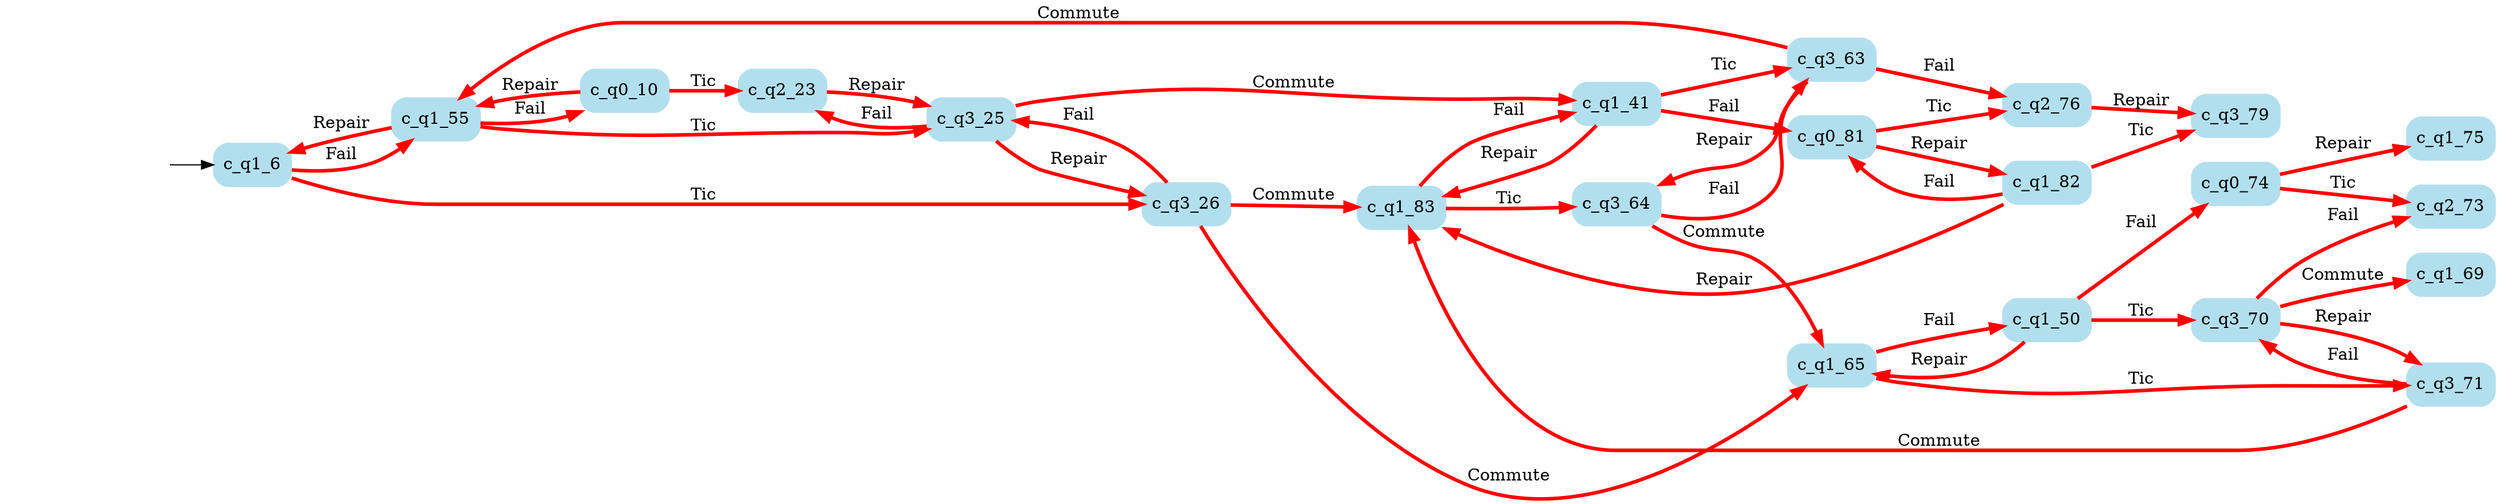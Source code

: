 digraph G {

	rankdir = LR;

	start_c_q1_6[style=invisible];

	node[shape=box, style="rounded, filled", color=lightblue2];

	c_q1_50[label="c_q1_50"];
	c_q3_70[label="c_q3_70"];
	c_q3_71[label="c_q3_71"];
	c_q3_64[label="c_q3_64"];
	c_q1_83[label="c_q1_83"];
	c_q2_76[label="c_q2_76"];
	c_q1_69[label="c_q1_69"];
	c_q1_55[label="c_q1_55"];
	c_q1_82[label="c_q1_82"];
	c_q1_75[label="c_q1_75"];
	c_q2_23[label="c_q2_23"];
	c_q0_10[label="c_q0_10"];
	c_q3_79[label="c_q3_79"];
	c_q2_73[label="c_q2_73"];
	c_q0_74[label="c_q0_74"];
	c_q3_25[label="c_q3_25"];
	c_q0_81[label="c_q0_81"];
	c_q3_63[label="c_q3_63"];
	c_q1_65[label="c_q1_65"];
	c_q1_41[label="c_q1_41"];
	c_q3_26[label="c_q3_26"];
	c_q1_6[label="c_q1_6"];

	start_c_q1_6 -> c_q1_6;
	c_q1_6 -> c_q1_55[label="Fail", penwidth=3, color=red];
	c_q1_55 -> c_q1_6[label="Repair", penwidth=3, color=red];
	c_q1_55 -> c_q0_10[label="Fail", penwidth=3, color=red];
	c_q1_6 -> c_q3_26[label="Tic", penwidth=3, color=red];
	c_q0_10 -> c_q1_55[label="Repair", penwidth=3, color=red];
	c_q0_10 -> c_q2_23[label="Tic", penwidth=3, color=red];
	c_q2_23 -> c_q3_25[label="Repair", penwidth=3, color=red];
	c_q3_26 -> c_q3_25[label="Fail", penwidth=3, color=red];
	c_q3_25 -> c_q3_26[label="Repair", penwidth=3, color=red];
	c_q3_26 -> c_q1_65[label="Commute", penwidth=3, color=red];
	c_q3_25 -> c_q1_41[label="Commute", penwidth=3, color=red];
	c_q3_25 -> c_q2_23[label="Fail", penwidth=3, color=red];
	c_q1_55 -> c_q3_25[label="Tic", penwidth=3, color=red];
	c_q3_26 -> c_q1_83[label="Commute", penwidth=3, color=red];
	c_q1_65 -> c_q3_71[label="Tic", penwidth=3, color=red];
	c_q1_65 -> c_q1_50[label="Fail", penwidth=3, color=red];
	c_q1_41 -> c_q3_63[label="Tic", penwidth=3, color=red];
	c_q1_41 -> c_q0_81[label="Fail", penwidth=3, color=red];
	c_q1_41 -> c_q1_83[label="Repair", penwidth=3, color=red];
	c_q1_83 -> c_q3_64[label="Tic", penwidth=3, color=red];
	c_q1_83 -> c_q1_41[label="Fail", penwidth=3, color=red];
	c_q3_71 -> c_q3_70[label="Fail", penwidth=3, color=red];
	c_q3_71 -> c_q1_83[label="Commute", penwidth=3, color=red];
	c_q1_50 -> c_q3_70[label="Tic", penwidth=3, color=red];
	c_q1_50 -> c_q0_74[label="Fail", penwidth=3, color=red];
	c_q1_50 -> c_q1_65[label="Repair", penwidth=3, color=red];
	c_q3_63 -> c_q2_76[label="Fail", penwidth=3, color=red];
	c_q3_63 -> c_q1_55[label="Commute", penwidth=3, color=red];
	c_q3_63 -> c_q3_64[label="Repair", penwidth=3, color=red];
	c_q0_81 -> c_q2_76[label="Tic", penwidth=3, color=red];
	c_q0_81 -> c_q1_82[label="Repair", penwidth=3, color=red];
	c_q3_64 -> c_q3_63[label="Fail", penwidth=3, color=red];
	c_q3_64 -> c_q1_65[label="Commute", penwidth=3, color=red];
	c_q3_70 -> c_q2_73[label="Fail", penwidth=3, color=red];
	c_q3_70 -> c_q1_69[label="Commute", penwidth=3, color=red];
	c_q3_70 -> c_q3_71[label="Repair", penwidth=3, color=red];
	c_q0_74 -> c_q2_73[label="Tic", penwidth=3, color=red];
	c_q0_74 -> c_q1_75[label="Repair", penwidth=3, color=red];
	c_q2_76 -> c_q3_79[label="Repair", penwidth=3, color=red];
	c_q1_82 -> c_q3_79[label="Tic", penwidth=3, color=red];
	c_q1_82 -> c_q0_81[label="Fail", penwidth=3, color=red];
	c_q1_82 -> c_q1_83[label="Repair", penwidth=3, color=red];

}